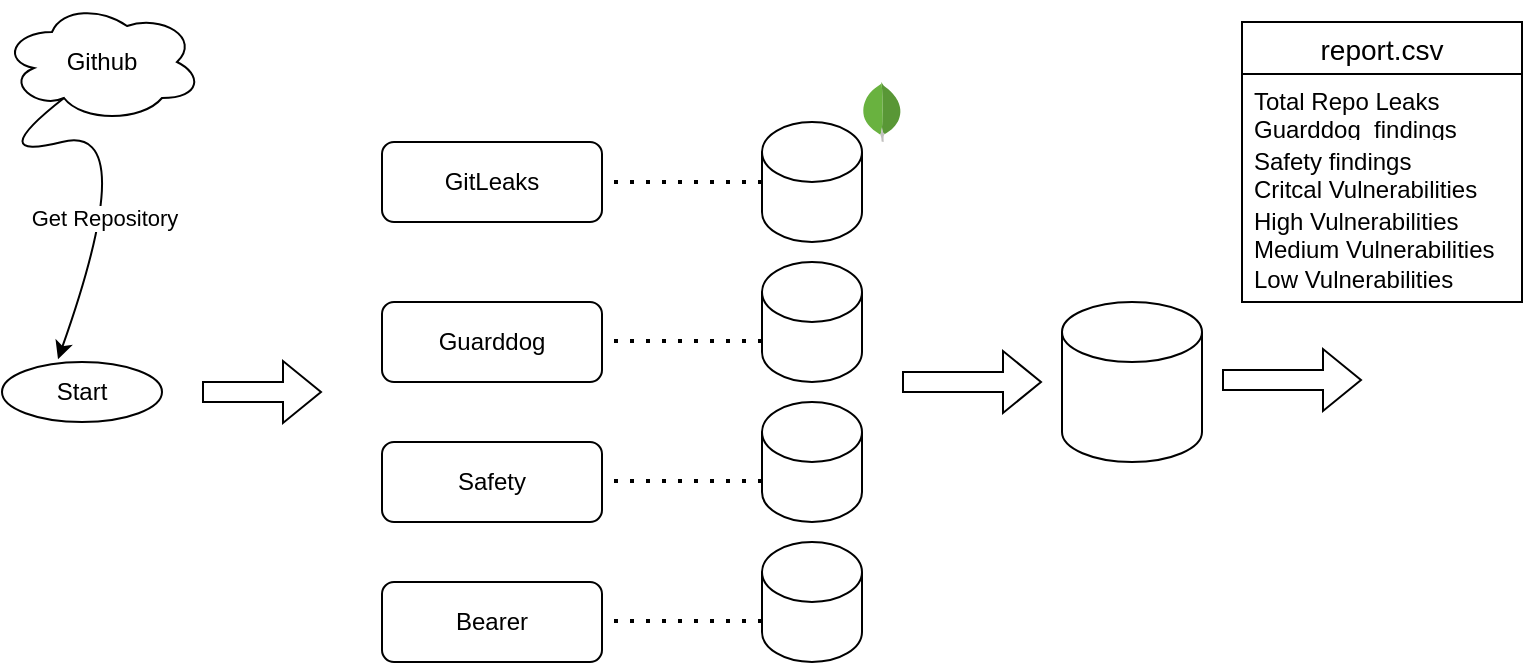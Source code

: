<mxfile version="25.0.3">
  <diagram name="Σελίδα-1" id="_qE4rDdJIAsFPnAGlKTv">
    <mxGraphModel dx="1050" dy="1725" grid="1" gridSize="10" guides="1" tooltips="1" connect="1" arrows="1" fold="1" page="1" pageScale="1" pageWidth="827" pageHeight="1169" math="0" shadow="0">
      <root>
        <mxCell id="0" />
        <mxCell id="1" parent="0" />
        <mxCell id="rQ2cqaKEW2Cb0NEv5JDZ-1" value="GitLeaks" style="rounded=1;whiteSpace=wrap;html=1;" vertex="1" parent="1">
          <mxGeometry x="190" y="-460" width="110" height="40" as="geometry" />
        </mxCell>
        <mxCell id="rQ2cqaKEW2Cb0NEv5JDZ-3" value="Guarddog" style="rounded=1;whiteSpace=wrap;html=1;" vertex="1" parent="1">
          <mxGeometry x="190" y="-380" width="110" height="40" as="geometry" />
        </mxCell>
        <mxCell id="rQ2cqaKEW2Cb0NEv5JDZ-4" value="Safety" style="rounded=1;whiteSpace=wrap;html=1;" vertex="1" parent="1">
          <mxGeometry x="190" y="-310" width="110" height="40" as="geometry" />
        </mxCell>
        <mxCell id="rQ2cqaKEW2Cb0NEv5JDZ-5" value="Bearer" style="rounded=1;whiteSpace=wrap;html=1;" vertex="1" parent="1">
          <mxGeometry x="190" y="-240" width="110" height="40" as="geometry" />
        </mxCell>
        <mxCell id="rQ2cqaKEW2Cb0NEv5JDZ-6" value="" style="shape=cylinder3;whiteSpace=wrap;html=1;boundedLbl=1;backgroundOutline=1;size=15;" vertex="1" parent="1">
          <mxGeometry x="380" y="-470" width="50" height="60" as="geometry" />
        </mxCell>
        <mxCell id="rQ2cqaKEW2Cb0NEv5JDZ-7" value="" style="shape=cylinder3;whiteSpace=wrap;html=1;boundedLbl=1;backgroundOutline=1;size=15;" vertex="1" parent="1">
          <mxGeometry x="380" y="-400" width="50" height="60" as="geometry" />
        </mxCell>
        <mxCell id="rQ2cqaKEW2Cb0NEv5JDZ-8" value="" style="shape=cylinder3;whiteSpace=wrap;html=1;boundedLbl=1;backgroundOutline=1;size=15;" vertex="1" parent="1">
          <mxGeometry x="380" y="-330" width="50" height="60" as="geometry" />
        </mxCell>
        <mxCell id="rQ2cqaKEW2Cb0NEv5JDZ-9" value="" style="shape=cylinder3;whiteSpace=wrap;html=1;boundedLbl=1;backgroundOutline=1;size=15;" vertex="1" parent="1">
          <mxGeometry x="380" y="-260" width="50" height="60" as="geometry" />
        </mxCell>
        <mxCell id="rQ2cqaKEW2Cb0NEv5JDZ-10" value="" style="dashed=0;outlineConnect=0;html=1;align=center;labelPosition=center;verticalLabelPosition=bottom;verticalAlign=top;shape=mxgraph.weblogos.mongodb" vertex="1" parent="1">
          <mxGeometry x="430" y="-490" width="20" height="30" as="geometry" />
        </mxCell>
        <mxCell id="rQ2cqaKEW2Cb0NEv5JDZ-11" value="Github" style="ellipse;shape=cloud;whiteSpace=wrap;html=1;" vertex="1" parent="1">
          <mxGeometry y="-530" width="100" height="60" as="geometry" />
        </mxCell>
        <mxCell id="rQ2cqaKEW2Cb0NEv5JDZ-14" value="" style="curved=1;endArrow=classic;html=1;rounded=0;exitX=0.31;exitY=0.8;exitDx=0;exitDy=0;exitPerimeter=0;entryX=0.35;entryY=-0.047;entryDx=0;entryDy=0;entryPerimeter=0;" edge="1" parent="1" source="rQ2cqaKEW2Cb0NEv5JDZ-11" target="rQ2cqaKEW2Cb0NEv5JDZ-15">
          <mxGeometry width="50" height="50" relative="1" as="geometry">
            <mxPoint x="70" y="-420" as="sourcePoint" />
            <mxPoint x="40" y="-390" as="targetPoint" />
            <Array as="points">
              <mxPoint x="-10" y="-450" />
              <mxPoint x="70" y="-470" />
            </Array>
          </mxGeometry>
        </mxCell>
        <mxCell id="rQ2cqaKEW2Cb0NEv5JDZ-23" value="Get Repository" style="edgeLabel;html=1;align=center;verticalAlign=middle;resizable=0;points=[];" vertex="1" connectable="0" parent="rQ2cqaKEW2Cb0NEv5JDZ-14">
          <mxGeometry x="0.425" y="-1" relative="1" as="geometry">
            <mxPoint x="-1" as="offset" />
          </mxGeometry>
        </mxCell>
        <mxCell id="rQ2cqaKEW2Cb0NEv5JDZ-15" value="Start" style="ellipse;whiteSpace=wrap;html=1;" vertex="1" parent="1">
          <mxGeometry y="-350" width="80" height="30" as="geometry" />
        </mxCell>
        <mxCell id="rQ2cqaKEW2Cb0NEv5JDZ-22" value="" style="shape=flexArrow;endArrow=classic;html=1;rounded=0;" edge="1" parent="1">
          <mxGeometry width="50" height="50" relative="1" as="geometry">
            <mxPoint x="100" y="-335" as="sourcePoint" />
            <mxPoint x="160" y="-335" as="targetPoint" />
          </mxGeometry>
        </mxCell>
        <mxCell id="rQ2cqaKEW2Cb0NEv5JDZ-24" value="" style="endArrow=none;dashed=1;html=1;dashPattern=1 3;strokeWidth=2;rounded=0;exitX=0;exitY=0.5;exitDx=0;exitDy=0;exitPerimeter=0;" edge="1" parent="1" source="rQ2cqaKEW2Cb0NEv5JDZ-6">
          <mxGeometry width="50" height="50" relative="1" as="geometry">
            <mxPoint x="360" y="-370" as="sourcePoint" />
            <mxPoint x="300" y="-440" as="targetPoint" />
          </mxGeometry>
        </mxCell>
        <mxCell id="rQ2cqaKEW2Cb0NEv5JDZ-25" value="" style="endArrow=none;dashed=1;html=1;dashPattern=1 3;strokeWidth=2;rounded=0;exitX=0;exitY=0.5;exitDx=0;exitDy=0;exitPerimeter=0;" edge="1" parent="1">
          <mxGeometry width="50" height="50" relative="1" as="geometry">
            <mxPoint x="380" y="-360.5" as="sourcePoint" />
            <mxPoint x="300" y="-360.5" as="targetPoint" />
          </mxGeometry>
        </mxCell>
        <mxCell id="rQ2cqaKEW2Cb0NEv5JDZ-26" value="" style="endArrow=none;dashed=1;html=1;dashPattern=1 3;strokeWidth=2;rounded=0;exitX=0;exitY=0.5;exitDx=0;exitDy=0;exitPerimeter=0;" edge="1" parent="1">
          <mxGeometry width="50" height="50" relative="1" as="geometry">
            <mxPoint x="380" y="-290.5" as="sourcePoint" />
            <mxPoint x="300" y="-290.5" as="targetPoint" />
          </mxGeometry>
        </mxCell>
        <mxCell id="rQ2cqaKEW2Cb0NEv5JDZ-27" value="" style="endArrow=none;dashed=1;html=1;dashPattern=1 3;strokeWidth=2;rounded=0;exitX=0;exitY=0.5;exitDx=0;exitDy=0;exitPerimeter=0;" edge="1" parent="1">
          <mxGeometry width="50" height="50" relative="1" as="geometry">
            <mxPoint x="380" y="-220.5" as="sourcePoint" />
            <mxPoint x="300" y="-220.5" as="targetPoint" />
          </mxGeometry>
        </mxCell>
        <mxCell id="rQ2cqaKEW2Cb0NEv5JDZ-29" value="" style="shape=flexArrow;endArrow=classic;html=1;rounded=0;" edge="1" parent="1">
          <mxGeometry width="50" height="50" relative="1" as="geometry">
            <mxPoint x="450" y="-340" as="sourcePoint" />
            <mxPoint x="520" y="-340" as="targetPoint" />
          </mxGeometry>
        </mxCell>
        <mxCell id="rQ2cqaKEW2Cb0NEv5JDZ-30" value="" style="shape=cylinder3;whiteSpace=wrap;html=1;boundedLbl=1;backgroundOutline=1;size=15;" vertex="1" parent="1">
          <mxGeometry x="530" y="-380" width="70" height="80" as="geometry" />
        </mxCell>
        <mxCell id="rQ2cqaKEW2Cb0NEv5JDZ-31" value="" style="shape=flexArrow;endArrow=classic;html=1;rounded=0;" edge="1" parent="1">
          <mxGeometry width="50" height="50" relative="1" as="geometry">
            <mxPoint x="610" y="-341" as="sourcePoint" />
            <mxPoint x="680" y="-341" as="targetPoint" />
          </mxGeometry>
        </mxCell>
        <mxCell id="rQ2cqaKEW2Cb0NEv5JDZ-69" value="report.csv" style="swimlane;fontStyle=0;childLayout=stackLayout;horizontal=1;startSize=26;horizontalStack=0;resizeParent=1;resizeParentMax=0;resizeLast=0;collapsible=1;marginBottom=0;align=center;fontSize=14;" vertex="1" parent="1">
          <mxGeometry x="620" y="-520" width="140" height="140" as="geometry" />
        </mxCell>
        <mxCell id="rQ2cqaKEW2Cb0NEv5JDZ-70" value="Total Repo Leaks&lt;div&gt;Guarddog_findings&lt;/div&gt;&lt;div&gt;&lt;br&gt;&lt;/div&gt;" style="text;strokeColor=none;fillColor=none;spacingLeft=4;spacingRight=4;overflow=hidden;rotatable=0;points=[[0,0.5],[1,0.5]];portConstraint=eastwest;fontSize=12;whiteSpace=wrap;html=1;" vertex="1" parent="rQ2cqaKEW2Cb0NEv5JDZ-69">
          <mxGeometry y="26" width="140" height="30" as="geometry" />
        </mxCell>
        <mxCell id="rQ2cqaKEW2Cb0NEv5JDZ-71" value="Safety findings&lt;div&gt;Critcal Vulnerabilities&lt;/div&gt;" style="text;strokeColor=none;fillColor=none;spacingLeft=4;spacingRight=4;overflow=hidden;rotatable=0;points=[[0,0.5],[1,0.5]];portConstraint=eastwest;fontSize=12;whiteSpace=wrap;html=1;" vertex="1" parent="rQ2cqaKEW2Cb0NEv5JDZ-69">
          <mxGeometry y="56" width="140" height="30" as="geometry" />
        </mxCell>
        <mxCell id="rQ2cqaKEW2Cb0NEv5JDZ-72" value="High Vulnerabilities&lt;div&gt;Medium Vulnerabilities&lt;/div&gt;&lt;div&gt;Low Vulnerabilities&lt;/div&gt;" style="text;strokeColor=none;fillColor=none;spacingLeft=4;spacingRight=4;overflow=hidden;rotatable=0;points=[[0,0.5],[1,0.5]];portConstraint=eastwest;fontSize=12;whiteSpace=wrap;html=1;" vertex="1" parent="rQ2cqaKEW2Cb0NEv5JDZ-69">
          <mxGeometry y="86" width="140" height="54" as="geometry" />
        </mxCell>
      </root>
    </mxGraphModel>
  </diagram>
</mxfile>
